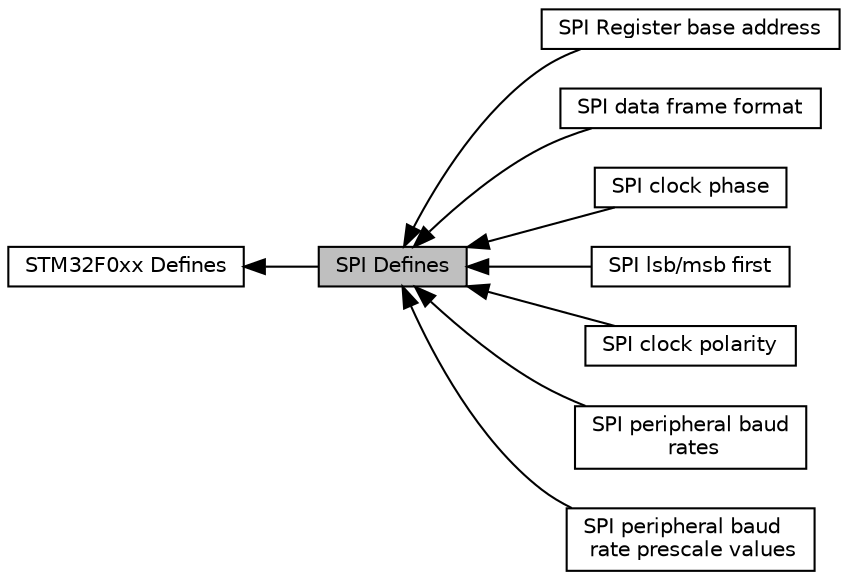 digraph "SPI Defines"
{
  edge [fontname="Helvetica",fontsize="10",labelfontname="Helvetica",labelfontsize="10"];
  node [fontname="Helvetica",fontsize="10",shape=record];
  rankdir=LR;
  Node2 [label="SPI Register base address",height=0.2,width=0.4,color="black", fillcolor="white", style="filled",URL="$group__spi__reg__base.html"];
  Node8 [label="SPI data frame format",height=0.2,width=0.4,color="black", fillcolor="white", style="filled",URL="$group__spi__dff.html"];
  Node7 [label="SPI clock phase",height=0.2,width=0.4,color="black", fillcolor="white", style="filled",URL="$group__spi__cpha.html"];
  Node0 [label="SPI Defines",height=0.2,width=0.4,color="black", fillcolor="grey75", style="filled", fontcolor="black"];
  Node1 [label="STM32F0xx Defines",height=0.2,width=0.4,color="black", fillcolor="white", style="filled",URL="$group__STM32F0xx__defines.html",tooltip="Defined Constants and Types for the STM32F0xx series. "];
  Node3 [label="SPI lsb/msb first",height=0.2,width=0.4,color="black", fillcolor="white", style="filled",URL="$group__spi__lsbfirst.html"];
  Node6 [label="SPI clock polarity",height=0.2,width=0.4,color="black", fillcolor="white", style="filled",URL="$group__spi__cpol.html"];
  Node4 [label="SPI peripheral baud\l rates",height=0.2,width=0.4,color="black", fillcolor="white", style="filled",URL="$group__spi__baudrate.html"];
  Node5 [label="SPI peripheral baud\l rate prescale values",height=0.2,width=0.4,color="black", fillcolor="white", style="filled",URL="$group__spi__br__pre.html"];
  Node1->Node0 [shape=plaintext, dir="back", style="solid"];
  Node0->Node2 [shape=plaintext, dir="back", style="solid"];
  Node0->Node3 [shape=plaintext, dir="back", style="solid"];
  Node0->Node4 [shape=plaintext, dir="back", style="solid"];
  Node0->Node5 [shape=plaintext, dir="back", style="solid"];
  Node0->Node6 [shape=plaintext, dir="back", style="solid"];
  Node0->Node7 [shape=plaintext, dir="back", style="solid"];
  Node0->Node8 [shape=plaintext, dir="back", style="solid"];
}

